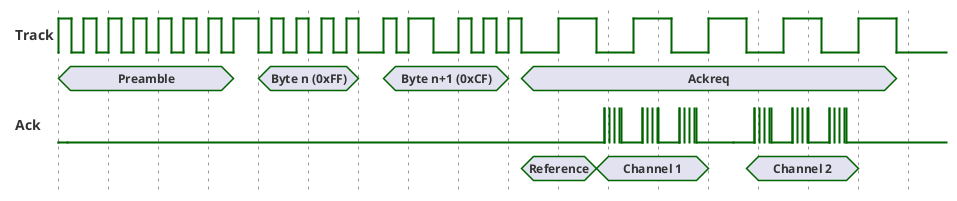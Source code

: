 @startuml

mode compact
scale 300 as 50 pixels
hide time-axis

binary "Track" as T
T is 50 pixels height

concise " " as RX

binary "Ack" as ACK
ACK is 50 pixels height

concise " " as TX

@T
0 is high
+75 is low
+75 is high
+75 is low
+75 is high
+75 is low
+75 is high
+75 is low
+75 is high
+75 is low
+75 is high
+75 is low
+75 is high
+75 is low
+75 is high
+150 is low
+75 is high
+75 is low
+75 is high
+75 is low
+75 is high
+75 is low
+75 is high
+75 is low
+150 is high
+75 is low
+75 is high
+150 is low
+150 is high
+75 is low
+75 is high
+75 is low
+75 is high
+75 is low
+225 is high
+225 is low
+225 is high
+225 is low
+225 is high
+225 is low
+225 is high
+225 is low
+225 is high
+225 is low

@RX
0 is Preamble
+1050 is {hidden}
+150 is "Byte n (0xFF)"
+600 is {hidden}
+150 is "Byte n+1 (0xCF)"
+750 is {hidden}
+75 is Ackreq
+2250 is {hidden}

@ACK
0 is low
+50 is low
+3225 is {low,high}
+100 is low
+125 is {low,high}
+100 is low
+125 is {low,high}
+100 is low
+225 is low
+125 is {low,high}
+100 is low
+125 is {low,high}
+100 is low
+125 is {low,high}
+100 is low

@TX
2775 is Reference
+450 is "Channel 1"
+675 is {hidden}
+225 is "Channel 2"
+675 is {hidden}

@enduml
